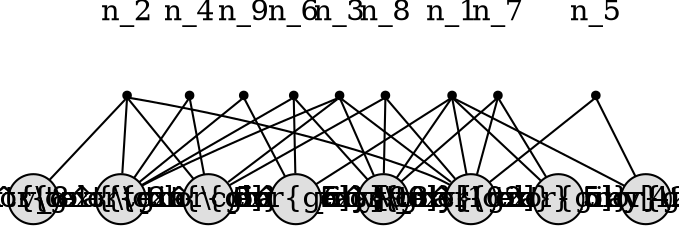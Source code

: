 graph G {

graph [splines=true,overlap=false]

node [shape=circle,style=filled,fillcolor="#dfdfdf",fixedsize=true,width=.34]
v1 [label="v_1^{\\text{\\color{gray}\\tiny[80]}}"]
v2 [label="v_2^{\\text{\\color{gray}\\tiny[85]}}"]
v3 [label="v_3^{\\text{\\color{gray}\\tiny[30]}}"]
v4 [label="v_4^{\\text{\\color{gray}\\tiny[55]}}"]
v5 [label="v_5^{\\text{\\color{gray}\\tiny[42]}}"]
v6 [label="v_6^{\\text{\\color{gray}\\tiny[39]}}"]
v7 [label="v_7^{\\text{\\color{gray}\\tiny[90]}}"]
v8 [label="v_8^{\\text{\\color{gray}\\tiny[102]}}"]

node [shape=point,fillcolor="#000000",width=.05,height=.05]
n1 -- v8
n1 -- v6
n1 -- v3
n1 -- v5
n1 -- v2
n2 -- v4
n2 -- v5
n2 -- v1
n2 -- v7
n3 -- v4
n3 -- v2
n3 -- v5
n3 -- v7
n4 -- v4
n4 -- v7
n5 -- v3
n5 -- v5
n6 -- v8
n6 -- v2
n6 -- v4
n7 -- v6
n7 -- v5
n7 -- v2
n8 -- v5
n8 -- v7
n8 -- v2
n9 -- v8
n9 -- v4

node [style=none,shape=none,width=.05,height=.05]
edge [style=invis,len=.2]
n1_label [label="n_1"]; n1_label -- n1
n2_label [label="n_2"]; n2_label -- n2
n3_label [label="n_3"]; n3_label -- n3
n4_label [label="n_4"]; n4_label -- n4
n5_label [label="n_5"]; n5_label -- n5
n6_label [label="n_6"]; n6_label -- n6
n7_label [label="n_7"]; n7_label -- n7
n8_label [label="n_8"]; n8_label -- n8
n9_label [label="n_9"]; n9_label -- n9

}

